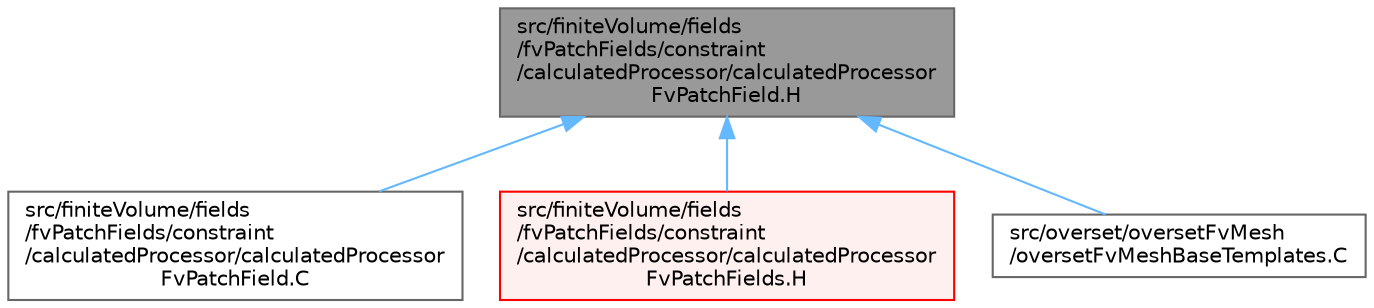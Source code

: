 digraph "src/finiteVolume/fields/fvPatchFields/constraint/calculatedProcessor/calculatedProcessorFvPatchField.H"
{
 // LATEX_PDF_SIZE
  bgcolor="transparent";
  edge [fontname=Helvetica,fontsize=10,labelfontname=Helvetica,labelfontsize=10];
  node [fontname=Helvetica,fontsize=10,shape=box,height=0.2,width=0.4];
  Node1 [id="Node000001",label="src/finiteVolume/fields\l/fvPatchFields/constraint\l/calculatedProcessor/calculatedProcessor\lFvPatchField.H",height=0.2,width=0.4,color="gray40", fillcolor="grey60", style="filled", fontcolor="black",tooltip=" "];
  Node1 -> Node2 [id="edge1_Node000001_Node000002",dir="back",color="steelblue1",style="solid",tooltip=" "];
  Node2 [id="Node000002",label="src/finiteVolume/fields\l/fvPatchFields/constraint\l/calculatedProcessor/calculatedProcessor\lFvPatchField.C",height=0.2,width=0.4,color="grey40", fillcolor="white", style="filled",URL="$calculatedProcessorFvPatchField_8C.html",tooltip=" "];
  Node1 -> Node3 [id="edge2_Node000001_Node000003",dir="back",color="steelblue1",style="solid",tooltip=" "];
  Node3 [id="Node000003",label="src/finiteVolume/fields\l/fvPatchFields/constraint\l/calculatedProcessor/calculatedProcessor\lFvPatchFields.H",height=0.2,width=0.4,color="red", fillcolor="#FFF0F0", style="filled",URL="$calculatedProcessorFvPatchFields_8H.html",tooltip=" "];
  Node1 -> Node5 [id="edge3_Node000001_Node000005",dir="back",color="steelblue1",style="solid",tooltip=" "];
  Node5 [id="Node000005",label="src/overset/oversetFvMesh\l/oversetFvMeshBaseTemplates.C",height=0.2,width=0.4,color="grey40", fillcolor="white", style="filled",URL="$oversetFvMeshBaseTemplates_8C.html",tooltip=" "];
}
